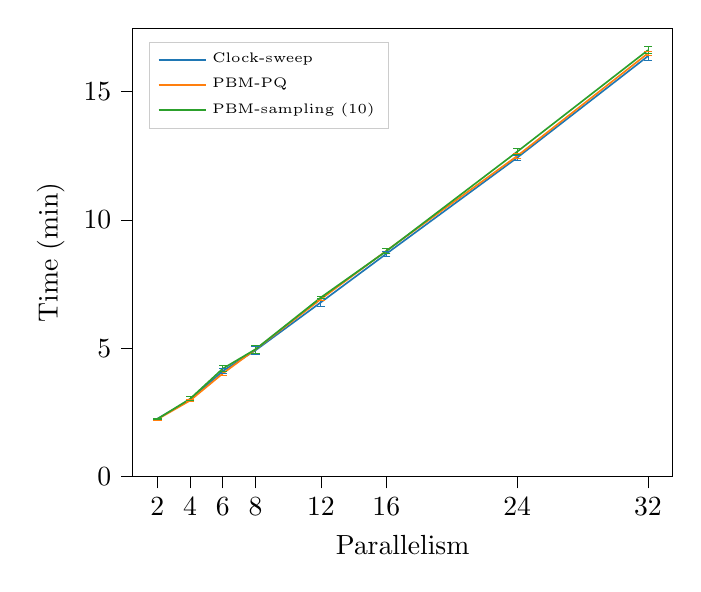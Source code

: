 % This file was created with tikzplotlib v0.10.1.
\begin{tikzpicture}

\definecolor{darkgray176}{RGB}{176,176,176}
\definecolor{darkorange25512714}{RGB}{255,127,14}
\definecolor{forestgreen4416044}{RGB}{44,160,44}
\definecolor{lightgray204}{RGB}{204,204,204}
\definecolor{steelblue31119180}{RGB}{31,119,180}

\begin{axis}[
legend cell align={left},
legend style={
  font=\tiny,
  fill opacity=0.8,
  draw opacity=1,
  text opacity=1,
  at={(0.03,0.97)},
  anchor=north west,
  draw=lightgray204
},
tick align=outside,
tick pos=left,
%title={Time vs parallelism - RAM Sequential Scan Microbenchmarks},
x grid style={darkgray176},
xlabel={Parallelism},
xtick=data,
xmin=0.5, xmax=33.5,
xtick style={color=black},
y grid style={darkgray176},
ylabel={Time (min)},
ymin=0, ymax=17.465,
ytick style={color=black}
]
\path [draw=steelblue31119180, line width=0.3px]
(axis cs:2,2.225)
--(axis cs:2,2.275);

\path [draw=steelblue31119180, line width=0.3px]
(axis cs:4,2.955)
--(axis cs:4,3.018);

\path [draw=steelblue31119180, line width=0.3px]
(axis cs:6,4.014)
--(axis cs:6,4.206);

\path [draw=steelblue31119180, line width=0.3px]
(axis cs:8,4.762)
--(axis cs:8,5.071);

\path [draw=steelblue31119180, line width=0.3px]
(axis cs:12,6.645)
--(axis cs:12,6.929);

\path [draw=steelblue31119180, line width=0.3px]
(axis cs:16,8.573)
--(axis cs:16,8.78);

\path [draw=steelblue31119180, line width=0.3px]
(axis cs:24,12.321)
--(axis cs:24,12.519);

\path [draw=steelblue31119180, line width=0.3px]
(axis cs:32,16.199)
--(axis cs:32,16.555);

\addplot [line width=0.3px, steelblue31119180, mark=-, mark size=1.5, mark options={solid}, only marks, forget plot]
table {%
2 2.225
4 2.955
6 4.014
8 4.762
12 6.645
16 8.573
24 12.321
32 16.199
};
\addplot [line width=0.3px, steelblue31119180, mark=-, mark size=1.5, mark options={solid}, only marks, forget plot]
table {%
2 2.275
4 3.018
6 4.206
8 5.071
12 6.929
16 8.78
24 12.519
32 16.555
};
\path [draw=darkorange25512714, line width=0.3px]
(axis cs:2,2.204)
--(axis cs:2,2.256);

\path [draw=darkorange25512714, line width=0.3px]
(axis cs:4,2.933)
--(axis cs:4,2.987);

\path [draw=darkorange25512714, line width=0.3px]
(axis cs:6,3.927)
--(axis cs:6,4.1);

\path [draw=darkorange25512714, line width=0.3px]
(axis cs:8,4.785)
--(axis cs:8,5.122);

\path [draw=darkorange25512714, line width=0.3px]
(axis cs:12,6.871)
--(axis cs:12,6.949);

\path [draw=darkorange25512714, line width=0.3px]
(axis cs:16,8.706)
--(axis cs:16,8.881);

\path [draw=darkorange25512714, line width=0.3px]
(axis cs:24,12.403)
--(axis cs:24,12.571);

\path [draw=darkorange25512714, line width=0.3px]
(axis cs:32,16.408)
--(axis cs:32,16.565);

\addplot [line width=0.3px, darkorange25512714, mark=-, mark size=1.5, mark options={solid}, only marks, forget plot]
table {%
2 2.204
4 2.933
6 3.927
8 4.785
12 6.871
16 8.706
24 12.403
32 16.408
};
\addplot [line width=0.3px, darkorange25512714, mark=-, mark size=1.5, mark options={solid}, only marks, forget plot]
table {%
2 2.256
4 2.987
6 4.1
8 5.122
12 6.949
16 8.881
24 12.571
32 16.565
};
\path [draw=forestgreen4416044, line width=0.3px]
(axis cs:2,2.23)
--(axis cs:2,2.256);

\path [draw=forestgreen4416044, line width=0.3px]
(axis cs:4,2.948)
--(axis cs:4,3.106);

\path [draw=forestgreen4416044, line width=0.3px]
(axis cs:6,4.095)
--(axis cs:6,4.311);

\path [draw=forestgreen4416044, line width=0.3px]
(axis cs:8,4.799)
--(axis cs:8,5.115);

\path [draw=forestgreen4416044, line width=0.3px]
(axis cs:12,6.935)
--(axis cs:12,7.019);

\path [draw=forestgreen4416044, line width=0.3px]
(axis cs:16,8.687)
--(axis cs:16,8.873);

\path [draw=forestgreen4416044, line width=0.3px]
(axis cs:24,12.539)
--(axis cs:24,12.768);

\path [draw=forestgreen4416044, line width=0.3px]
(axis cs:32,16.482)
--(axis cs:32,16.738);

\addplot [line width=0.3px, forestgreen4416044, mark=-, mark size=1.5, mark options={solid}, only marks, forget plot]
table {%
2 2.23
4 2.948
6 4.095
8 4.799
12 6.935
16 8.687
24 12.539
32 16.482
};
\addplot [line width=0.3px, forestgreen4416044, mark=-, mark size=1.5, mark options={solid}, only marks, forget plot]
table {%
2 2.256
4 3.106
6 4.311
8 5.115
12 7.019
16 8.873
24 12.768
32 16.738
};
\addplot [semithick, steelblue31119180]
table {%
2 2.25
4 2.987
6 4.11
8 4.917
12 6.787
16 8.677
24 12.42
32 16.377
};
\addlegendentry{Clock-sweep}
\addplot [semithick, darkorange25512714]
table {%
2 2.23
4 2.96
6 4.013
8 4.953
12 6.91
16 8.793
24 12.487
32 16.487
};
\addlegendentry{PBM-PQ}
\addplot [semithick, forestgreen4416044]
table {%
2 2.243
4 3.027
6 4.203
8 4.957
12 6.977
16 8.78
24 12.653
32 16.61
};
\addlegendentry{PBM-sampling (10)}
\end{axis}

\end{tikzpicture}
